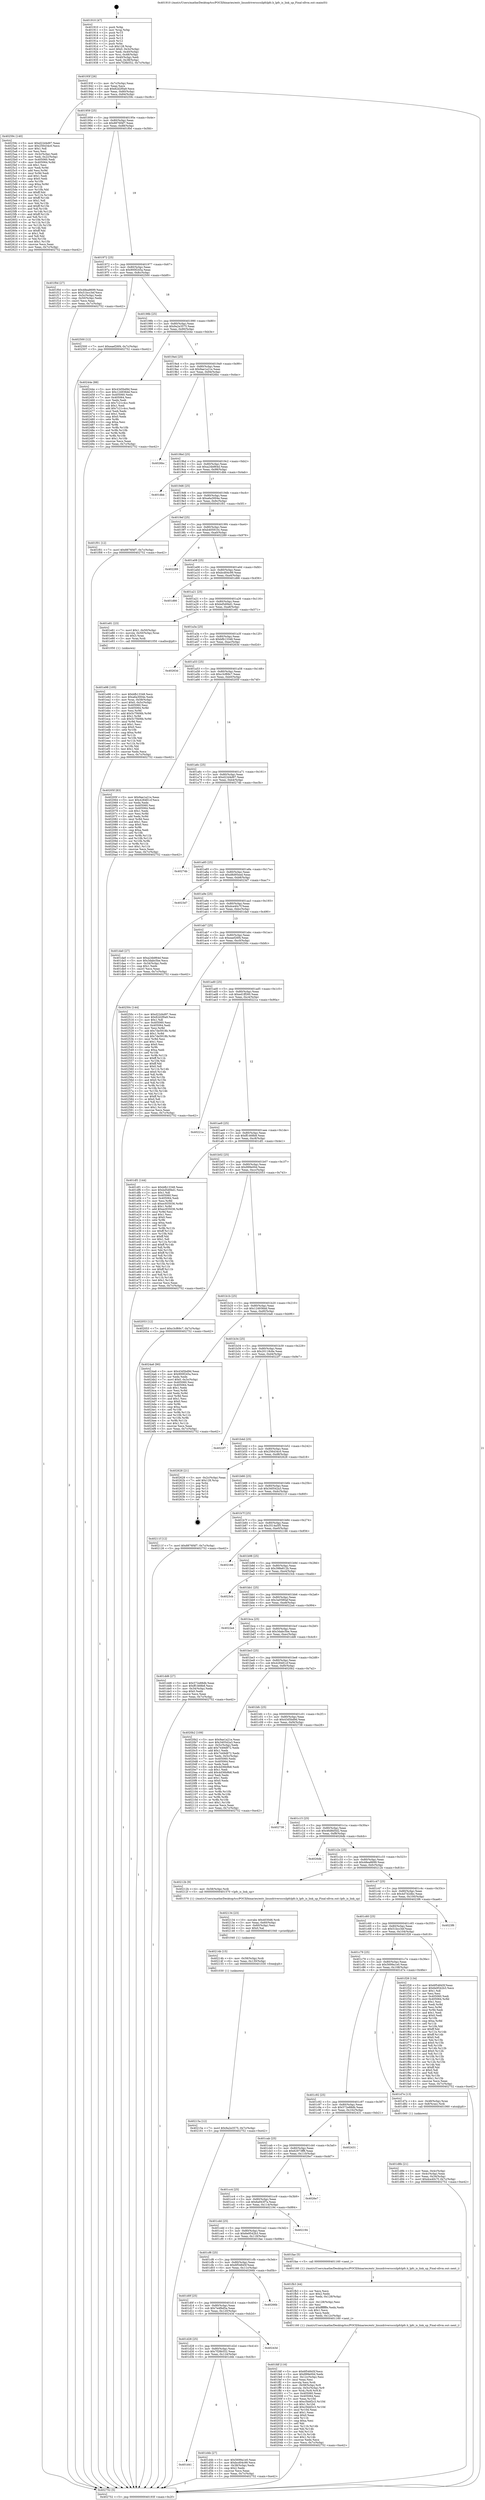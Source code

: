 digraph "0x401910" {
  label = "0x401910 (/mnt/c/Users/mathe/Desktop/tcc/POCII/binaries/extr_linuxdriversscsilpfclpfc.h_lpfc_is_link_up_Final-ollvm.out::main(0))"
  labelloc = "t"
  node[shape=record]

  Entry [label="",width=0.3,height=0.3,shape=circle,fillcolor=black,style=filled]
  "0x40193f" [label="{
     0x40193f [26]\l
     | [instrs]\l
     &nbsp;&nbsp;0x40193f \<+3\>: mov -0x7c(%rbp),%eax\l
     &nbsp;&nbsp;0x401942 \<+2\>: mov %eax,%ecx\l
     &nbsp;&nbsp;0x401944 \<+6\>: sub $0x82d2f0a9,%ecx\l
     &nbsp;&nbsp;0x40194a \<+3\>: mov %eax,-0x80(%rbp)\l
     &nbsp;&nbsp;0x40194d \<+6\>: mov %ecx,-0x84(%rbp)\l
     &nbsp;&nbsp;0x401953 \<+6\>: je 000000000040259c \<main+0xc8c\>\l
  }"]
  "0x40259c" [label="{
     0x40259c [140]\l
     | [instrs]\l
     &nbsp;&nbsp;0x40259c \<+5\>: mov $0xd22d4d97,%eax\l
     &nbsp;&nbsp;0x4025a1 \<+5\>: mov $0x256434c0,%ecx\l
     &nbsp;&nbsp;0x4025a6 \<+2\>: mov $0x1,%dl\l
     &nbsp;&nbsp;0x4025a8 \<+2\>: xor %esi,%esi\l
     &nbsp;&nbsp;0x4025aa \<+3\>: mov -0x3c(%rbp),%edi\l
     &nbsp;&nbsp;0x4025ad \<+3\>: mov %edi,-0x2c(%rbp)\l
     &nbsp;&nbsp;0x4025b0 \<+7\>: mov 0x405060,%edi\l
     &nbsp;&nbsp;0x4025b7 \<+8\>: mov 0x405064,%r8d\l
     &nbsp;&nbsp;0x4025bf \<+3\>: sub $0x1,%esi\l
     &nbsp;&nbsp;0x4025c2 \<+3\>: mov %edi,%r9d\l
     &nbsp;&nbsp;0x4025c5 \<+3\>: add %esi,%r9d\l
     &nbsp;&nbsp;0x4025c8 \<+4\>: imul %r9d,%edi\l
     &nbsp;&nbsp;0x4025cc \<+3\>: and $0x1,%edi\l
     &nbsp;&nbsp;0x4025cf \<+3\>: cmp $0x0,%edi\l
     &nbsp;&nbsp;0x4025d2 \<+4\>: sete %r10b\l
     &nbsp;&nbsp;0x4025d6 \<+4\>: cmp $0xa,%r8d\l
     &nbsp;&nbsp;0x4025da \<+4\>: setl %r11b\l
     &nbsp;&nbsp;0x4025de \<+3\>: mov %r10b,%bl\l
     &nbsp;&nbsp;0x4025e1 \<+3\>: xor $0xff,%bl\l
     &nbsp;&nbsp;0x4025e4 \<+3\>: mov %r11b,%r14b\l
     &nbsp;&nbsp;0x4025e7 \<+4\>: xor $0xff,%r14b\l
     &nbsp;&nbsp;0x4025eb \<+3\>: xor $0x1,%dl\l
     &nbsp;&nbsp;0x4025ee \<+3\>: mov %bl,%r15b\l
     &nbsp;&nbsp;0x4025f1 \<+4\>: and $0xff,%r15b\l
     &nbsp;&nbsp;0x4025f5 \<+3\>: and %dl,%r10b\l
     &nbsp;&nbsp;0x4025f8 \<+3\>: mov %r14b,%r12b\l
     &nbsp;&nbsp;0x4025fb \<+4\>: and $0xff,%r12b\l
     &nbsp;&nbsp;0x4025ff \<+3\>: and %dl,%r11b\l
     &nbsp;&nbsp;0x402602 \<+3\>: or %r10b,%r15b\l
     &nbsp;&nbsp;0x402605 \<+3\>: or %r11b,%r12b\l
     &nbsp;&nbsp;0x402608 \<+3\>: xor %r12b,%r15b\l
     &nbsp;&nbsp;0x40260b \<+3\>: or %r14b,%bl\l
     &nbsp;&nbsp;0x40260e \<+3\>: xor $0xff,%bl\l
     &nbsp;&nbsp;0x402611 \<+3\>: or $0x1,%dl\l
     &nbsp;&nbsp;0x402614 \<+2\>: and %dl,%bl\l
     &nbsp;&nbsp;0x402616 \<+3\>: or %bl,%r15b\l
     &nbsp;&nbsp;0x402619 \<+4\>: test $0x1,%r15b\l
     &nbsp;&nbsp;0x40261d \<+3\>: cmovne %ecx,%eax\l
     &nbsp;&nbsp;0x402620 \<+3\>: mov %eax,-0x7c(%rbp)\l
     &nbsp;&nbsp;0x402623 \<+5\>: jmp 0000000000402752 \<main+0xe42\>\l
  }"]
  "0x401959" [label="{
     0x401959 [25]\l
     | [instrs]\l
     &nbsp;&nbsp;0x401959 \<+5\>: jmp 000000000040195e \<main+0x4e\>\l
     &nbsp;&nbsp;0x40195e \<+3\>: mov -0x80(%rbp),%eax\l
     &nbsp;&nbsp;0x401961 \<+5\>: sub $0x8876f4f7,%eax\l
     &nbsp;&nbsp;0x401966 \<+6\>: mov %eax,-0x88(%rbp)\l
     &nbsp;&nbsp;0x40196c \<+6\>: je 0000000000401f0d \<main+0x5fd\>\l
  }"]
  Exit [label="",width=0.3,height=0.3,shape=circle,fillcolor=black,style=filled,peripheries=2]
  "0x401f0d" [label="{
     0x401f0d [27]\l
     | [instrs]\l
     &nbsp;&nbsp;0x401f0d \<+5\>: mov $0x48ea8699,%eax\l
     &nbsp;&nbsp;0x401f12 \<+5\>: mov $0x51bcc3ef,%ecx\l
     &nbsp;&nbsp;0x401f17 \<+3\>: mov -0x5c(%rbp),%edx\l
     &nbsp;&nbsp;0x401f1a \<+3\>: cmp -0x50(%rbp),%edx\l
     &nbsp;&nbsp;0x401f1d \<+3\>: cmovl %ecx,%eax\l
     &nbsp;&nbsp;0x401f20 \<+3\>: mov %eax,-0x7c(%rbp)\l
     &nbsp;&nbsp;0x401f23 \<+5\>: jmp 0000000000402752 \<main+0xe42\>\l
  }"]
  "0x401972" [label="{
     0x401972 [25]\l
     | [instrs]\l
     &nbsp;&nbsp;0x401972 \<+5\>: jmp 0000000000401977 \<main+0x67\>\l
     &nbsp;&nbsp;0x401977 \<+3\>: mov -0x80(%rbp),%eax\l
     &nbsp;&nbsp;0x40197a \<+5\>: sub $0x900f245a,%eax\l
     &nbsp;&nbsp;0x40197f \<+6\>: mov %eax,-0x8c(%rbp)\l
     &nbsp;&nbsp;0x401985 \<+6\>: je 0000000000402500 \<main+0xbf0\>\l
  }"]
  "0x40215a" [label="{
     0x40215a [12]\l
     | [instrs]\l
     &nbsp;&nbsp;0x40215a \<+7\>: movl $0x9a2e3575,-0x7c(%rbp)\l
     &nbsp;&nbsp;0x402161 \<+5\>: jmp 0000000000402752 \<main+0xe42\>\l
  }"]
  "0x402500" [label="{
     0x402500 [12]\l
     | [instrs]\l
     &nbsp;&nbsp;0x402500 \<+7\>: movl $0xeaef26f4,-0x7c(%rbp)\l
     &nbsp;&nbsp;0x402507 \<+5\>: jmp 0000000000402752 \<main+0xe42\>\l
  }"]
  "0x40198b" [label="{
     0x40198b [25]\l
     | [instrs]\l
     &nbsp;&nbsp;0x40198b \<+5\>: jmp 0000000000401990 \<main+0x80\>\l
     &nbsp;&nbsp;0x401990 \<+3\>: mov -0x80(%rbp),%eax\l
     &nbsp;&nbsp;0x401993 \<+5\>: sub $0x9a2e3575,%eax\l
     &nbsp;&nbsp;0x401998 \<+6\>: mov %eax,-0x90(%rbp)\l
     &nbsp;&nbsp;0x40199e \<+6\>: je 000000000040244e \<main+0xb3e\>\l
  }"]
  "0x40214b" [label="{
     0x40214b [15]\l
     | [instrs]\l
     &nbsp;&nbsp;0x40214b \<+4\>: mov -0x58(%rbp),%rdi\l
     &nbsp;&nbsp;0x40214f \<+6\>: mov %eax,-0x130(%rbp)\l
     &nbsp;&nbsp;0x402155 \<+5\>: call 0000000000401030 \<free@plt\>\l
     | [calls]\l
     &nbsp;&nbsp;0x401030 \{1\} (unknown)\l
  }"]
  "0x40244e" [label="{
     0x40244e [88]\l
     | [instrs]\l
     &nbsp;&nbsp;0x40244e \<+5\>: mov $0x43d5bd9d,%eax\l
     &nbsp;&nbsp;0x402453 \<+5\>: mov $0x124936dd,%ecx\l
     &nbsp;&nbsp;0x402458 \<+7\>: mov 0x405060,%edx\l
     &nbsp;&nbsp;0x40245f \<+7\>: mov 0x405064,%esi\l
     &nbsp;&nbsp;0x402466 \<+2\>: mov %edx,%edi\l
     &nbsp;&nbsp;0x402468 \<+6\>: sub $0x7c21c4cc,%edi\l
     &nbsp;&nbsp;0x40246e \<+3\>: sub $0x1,%edi\l
     &nbsp;&nbsp;0x402471 \<+6\>: add $0x7c21c4cc,%edi\l
     &nbsp;&nbsp;0x402477 \<+3\>: imul %edi,%edx\l
     &nbsp;&nbsp;0x40247a \<+3\>: and $0x1,%edx\l
     &nbsp;&nbsp;0x40247d \<+3\>: cmp $0x0,%edx\l
     &nbsp;&nbsp;0x402480 \<+4\>: sete %r8b\l
     &nbsp;&nbsp;0x402484 \<+3\>: cmp $0xa,%esi\l
     &nbsp;&nbsp;0x402487 \<+4\>: setl %r9b\l
     &nbsp;&nbsp;0x40248b \<+3\>: mov %r8b,%r10b\l
     &nbsp;&nbsp;0x40248e \<+3\>: and %r9b,%r10b\l
     &nbsp;&nbsp;0x402491 \<+3\>: xor %r9b,%r8b\l
     &nbsp;&nbsp;0x402494 \<+3\>: or %r8b,%r10b\l
     &nbsp;&nbsp;0x402497 \<+4\>: test $0x1,%r10b\l
     &nbsp;&nbsp;0x40249b \<+3\>: cmovne %ecx,%eax\l
     &nbsp;&nbsp;0x40249e \<+3\>: mov %eax,-0x7c(%rbp)\l
     &nbsp;&nbsp;0x4024a1 \<+5\>: jmp 0000000000402752 \<main+0xe42\>\l
  }"]
  "0x4019a4" [label="{
     0x4019a4 [25]\l
     | [instrs]\l
     &nbsp;&nbsp;0x4019a4 \<+5\>: jmp 00000000004019a9 \<main+0x99\>\l
     &nbsp;&nbsp;0x4019a9 \<+3\>: mov -0x80(%rbp),%eax\l
     &nbsp;&nbsp;0x4019ac \<+5\>: sub $0x9ae1a21e,%eax\l
     &nbsp;&nbsp;0x4019b1 \<+6\>: mov %eax,-0x94(%rbp)\l
     &nbsp;&nbsp;0x4019b7 \<+6\>: je 00000000004026bc \<main+0xdac\>\l
  }"]
  "0x402134" [label="{
     0x402134 [23]\l
     | [instrs]\l
     &nbsp;&nbsp;0x402134 \<+10\>: movabs $0x4030d6,%rdi\l
     &nbsp;&nbsp;0x40213e \<+3\>: mov %eax,-0x60(%rbp)\l
     &nbsp;&nbsp;0x402141 \<+3\>: mov -0x60(%rbp),%esi\l
     &nbsp;&nbsp;0x402144 \<+2\>: mov $0x0,%al\l
     &nbsp;&nbsp;0x402146 \<+5\>: call 0000000000401040 \<printf@plt\>\l
     | [calls]\l
     &nbsp;&nbsp;0x401040 \{1\} (unknown)\l
  }"]
  "0x4026bc" [label="{
     0x4026bc\l
  }", style=dashed]
  "0x4019bd" [label="{
     0x4019bd [25]\l
     | [instrs]\l
     &nbsp;&nbsp;0x4019bd \<+5\>: jmp 00000000004019c2 \<main+0xb2\>\l
     &nbsp;&nbsp;0x4019c2 \<+3\>: mov -0x80(%rbp),%eax\l
     &nbsp;&nbsp;0x4019c5 \<+5\>: sub $0xa24b864d,%eax\l
     &nbsp;&nbsp;0x4019ca \<+6\>: mov %eax,-0x98(%rbp)\l
     &nbsp;&nbsp;0x4019d0 \<+6\>: je 0000000000401dbb \<main+0x4ab\>\l
  }"]
  "0x401fdf" [label="{
     0x401fdf [116]\l
     | [instrs]\l
     &nbsp;&nbsp;0x401fdf \<+5\>: mov $0x6f54845f,%ecx\l
     &nbsp;&nbsp;0x401fe4 \<+5\>: mov $0x999e00d,%edx\l
     &nbsp;&nbsp;0x401fe9 \<+6\>: mov -0x12c(%rbp),%esi\l
     &nbsp;&nbsp;0x401fef \<+3\>: imul %eax,%esi\l
     &nbsp;&nbsp;0x401ff2 \<+3\>: movslq %esi,%rdi\l
     &nbsp;&nbsp;0x401ff5 \<+4\>: mov -0x58(%rbp),%r8\l
     &nbsp;&nbsp;0x401ff9 \<+4\>: movslq -0x5c(%rbp),%r9\l
     &nbsp;&nbsp;0x401ffd \<+4\>: mov %rdi,(%r8,%r9,8)\l
     &nbsp;&nbsp;0x402001 \<+7\>: mov 0x405060,%eax\l
     &nbsp;&nbsp;0x402008 \<+7\>: mov 0x405064,%esi\l
     &nbsp;&nbsp;0x40200f \<+3\>: mov %eax,%r10d\l
     &nbsp;&nbsp;0x402012 \<+7\>: sub $0xc5bbf2c3,%r10d\l
     &nbsp;&nbsp;0x402019 \<+4\>: sub $0x1,%r10d\l
     &nbsp;&nbsp;0x40201d \<+7\>: add $0xc5bbf2c3,%r10d\l
     &nbsp;&nbsp;0x402024 \<+4\>: imul %r10d,%eax\l
     &nbsp;&nbsp;0x402028 \<+3\>: and $0x1,%eax\l
     &nbsp;&nbsp;0x40202b \<+3\>: cmp $0x0,%eax\l
     &nbsp;&nbsp;0x40202e \<+4\>: sete %r11b\l
     &nbsp;&nbsp;0x402032 \<+3\>: cmp $0xa,%esi\l
     &nbsp;&nbsp;0x402035 \<+3\>: setl %bl\l
     &nbsp;&nbsp;0x402038 \<+3\>: mov %r11b,%r14b\l
     &nbsp;&nbsp;0x40203b \<+3\>: and %bl,%r14b\l
     &nbsp;&nbsp;0x40203e \<+3\>: xor %bl,%r11b\l
     &nbsp;&nbsp;0x402041 \<+3\>: or %r11b,%r14b\l
     &nbsp;&nbsp;0x402044 \<+4\>: test $0x1,%r14b\l
     &nbsp;&nbsp;0x402048 \<+3\>: cmovne %edx,%ecx\l
     &nbsp;&nbsp;0x40204b \<+3\>: mov %ecx,-0x7c(%rbp)\l
     &nbsp;&nbsp;0x40204e \<+5\>: jmp 0000000000402752 \<main+0xe42\>\l
  }"]
  "0x401dbb" [label="{
     0x401dbb\l
  }", style=dashed]
  "0x4019d6" [label="{
     0x4019d6 [25]\l
     | [instrs]\l
     &nbsp;&nbsp;0x4019d6 \<+5\>: jmp 00000000004019db \<main+0xcb\>\l
     &nbsp;&nbsp;0x4019db \<+3\>: mov -0x80(%rbp),%eax\l
     &nbsp;&nbsp;0x4019de \<+5\>: sub $0xa6a3004e,%eax\l
     &nbsp;&nbsp;0x4019e3 \<+6\>: mov %eax,-0x9c(%rbp)\l
     &nbsp;&nbsp;0x4019e9 \<+6\>: je 0000000000401f01 \<main+0x5f1\>\l
  }"]
  "0x401fb3" [label="{
     0x401fb3 [44]\l
     | [instrs]\l
     &nbsp;&nbsp;0x401fb3 \<+2\>: xor %ecx,%ecx\l
     &nbsp;&nbsp;0x401fb5 \<+5\>: mov $0x2,%edx\l
     &nbsp;&nbsp;0x401fba \<+6\>: mov %edx,-0x128(%rbp)\l
     &nbsp;&nbsp;0x401fc0 \<+1\>: cltd\l
     &nbsp;&nbsp;0x401fc1 \<+6\>: mov -0x128(%rbp),%esi\l
     &nbsp;&nbsp;0x401fc7 \<+2\>: idiv %esi\l
     &nbsp;&nbsp;0x401fc9 \<+6\>: imul $0xfffffffe,%edx,%edx\l
     &nbsp;&nbsp;0x401fcf \<+3\>: sub $0x1,%ecx\l
     &nbsp;&nbsp;0x401fd2 \<+2\>: sub %ecx,%edx\l
     &nbsp;&nbsp;0x401fd4 \<+6\>: mov %edx,-0x12c(%rbp)\l
     &nbsp;&nbsp;0x401fda \<+5\>: call 0000000000401160 \<next_i\>\l
     | [calls]\l
     &nbsp;&nbsp;0x401160 \{1\} (/mnt/c/Users/mathe/Desktop/tcc/POCII/binaries/extr_linuxdriversscsilpfclpfc.h_lpfc_is_link_up_Final-ollvm.out::next_i)\l
  }"]
  "0x401f01" [label="{
     0x401f01 [12]\l
     | [instrs]\l
     &nbsp;&nbsp;0x401f01 \<+7\>: movl $0x8876f4f7,-0x7c(%rbp)\l
     &nbsp;&nbsp;0x401f08 \<+5\>: jmp 0000000000402752 \<main+0xe42\>\l
  }"]
  "0x4019ef" [label="{
     0x4019ef [25]\l
     | [instrs]\l
     &nbsp;&nbsp;0x4019ef \<+5\>: jmp 00000000004019f4 \<main+0xe4\>\l
     &nbsp;&nbsp;0x4019f4 \<+3\>: mov -0x80(%rbp),%eax\l
     &nbsp;&nbsp;0x4019f7 \<+5\>: sub $0xb405910c,%eax\l
     &nbsp;&nbsp;0x4019fc \<+6\>: mov %eax,-0xa0(%rbp)\l
     &nbsp;&nbsp;0x401a02 \<+6\>: je 0000000000402289 \<main+0x979\>\l
  }"]
  "0x401e98" [label="{
     0x401e98 [105]\l
     | [instrs]\l
     &nbsp;&nbsp;0x401e98 \<+5\>: mov $0xbfb13348,%ecx\l
     &nbsp;&nbsp;0x401e9d \<+5\>: mov $0xa6a3004e,%edx\l
     &nbsp;&nbsp;0x401ea2 \<+4\>: mov %rax,-0x58(%rbp)\l
     &nbsp;&nbsp;0x401ea6 \<+7\>: movl $0x0,-0x5c(%rbp)\l
     &nbsp;&nbsp;0x401ead \<+7\>: mov 0x405060,%esi\l
     &nbsp;&nbsp;0x401eb4 \<+8\>: mov 0x405064,%r8d\l
     &nbsp;&nbsp;0x401ebc \<+3\>: mov %esi,%r9d\l
     &nbsp;&nbsp;0x401ebf \<+7\>: add $0x5c7f406b,%r9d\l
     &nbsp;&nbsp;0x401ec6 \<+4\>: sub $0x1,%r9d\l
     &nbsp;&nbsp;0x401eca \<+7\>: sub $0x5c7f406b,%r9d\l
     &nbsp;&nbsp;0x401ed1 \<+4\>: imul %r9d,%esi\l
     &nbsp;&nbsp;0x401ed5 \<+3\>: and $0x1,%esi\l
     &nbsp;&nbsp;0x401ed8 \<+3\>: cmp $0x0,%esi\l
     &nbsp;&nbsp;0x401edb \<+4\>: sete %r10b\l
     &nbsp;&nbsp;0x401edf \<+4\>: cmp $0xa,%r8d\l
     &nbsp;&nbsp;0x401ee3 \<+4\>: setl %r11b\l
     &nbsp;&nbsp;0x401ee7 \<+3\>: mov %r10b,%bl\l
     &nbsp;&nbsp;0x401eea \<+3\>: and %r11b,%bl\l
     &nbsp;&nbsp;0x401eed \<+3\>: xor %r11b,%r10b\l
     &nbsp;&nbsp;0x401ef0 \<+3\>: or %r10b,%bl\l
     &nbsp;&nbsp;0x401ef3 \<+3\>: test $0x1,%bl\l
     &nbsp;&nbsp;0x401ef6 \<+3\>: cmovne %edx,%ecx\l
     &nbsp;&nbsp;0x401ef9 \<+3\>: mov %ecx,-0x7c(%rbp)\l
     &nbsp;&nbsp;0x401efc \<+5\>: jmp 0000000000402752 \<main+0xe42\>\l
  }"]
  "0x402289" [label="{
     0x402289\l
  }", style=dashed]
  "0x401a08" [label="{
     0x401a08 [25]\l
     | [instrs]\l
     &nbsp;&nbsp;0x401a08 \<+5\>: jmp 0000000000401a0d \<main+0xfd\>\l
     &nbsp;&nbsp;0x401a0d \<+3\>: mov -0x80(%rbp),%eax\l
     &nbsp;&nbsp;0x401a10 \<+5\>: sub $0xbcd04c99,%eax\l
     &nbsp;&nbsp;0x401a15 \<+6\>: mov %eax,-0xa4(%rbp)\l
     &nbsp;&nbsp;0x401a1b \<+6\>: je 0000000000401d66 \<main+0x456\>\l
  }"]
  "0x401d8b" [label="{
     0x401d8b [21]\l
     | [instrs]\l
     &nbsp;&nbsp;0x401d8b \<+3\>: mov %eax,-0x4c(%rbp)\l
     &nbsp;&nbsp;0x401d8e \<+3\>: mov -0x4c(%rbp),%eax\l
     &nbsp;&nbsp;0x401d91 \<+3\>: mov %eax,-0x34(%rbp)\l
     &nbsp;&nbsp;0x401d94 \<+7\>: movl $0xdce40c7f,-0x7c(%rbp)\l
     &nbsp;&nbsp;0x401d9b \<+5\>: jmp 0000000000402752 \<main+0xe42\>\l
  }"]
  "0x401d66" [label="{
     0x401d66\l
  }", style=dashed]
  "0x401a21" [label="{
     0x401a21 [25]\l
     | [instrs]\l
     &nbsp;&nbsp;0x401a21 \<+5\>: jmp 0000000000401a26 \<main+0x116\>\l
     &nbsp;&nbsp;0x401a26 \<+3\>: mov -0x80(%rbp),%eax\l
     &nbsp;&nbsp;0x401a29 \<+5\>: sub $0xbd5d0bd1,%eax\l
     &nbsp;&nbsp;0x401a2e \<+6\>: mov %eax,-0xa8(%rbp)\l
     &nbsp;&nbsp;0x401a34 \<+6\>: je 0000000000401e81 \<main+0x571\>\l
  }"]
  "0x401910" [label="{
     0x401910 [47]\l
     | [instrs]\l
     &nbsp;&nbsp;0x401910 \<+1\>: push %rbp\l
     &nbsp;&nbsp;0x401911 \<+3\>: mov %rsp,%rbp\l
     &nbsp;&nbsp;0x401914 \<+2\>: push %r15\l
     &nbsp;&nbsp;0x401916 \<+2\>: push %r14\l
     &nbsp;&nbsp;0x401918 \<+2\>: push %r13\l
     &nbsp;&nbsp;0x40191a \<+2\>: push %r12\l
     &nbsp;&nbsp;0x40191c \<+1\>: push %rbx\l
     &nbsp;&nbsp;0x40191d \<+7\>: sub $0x128,%rsp\l
     &nbsp;&nbsp;0x401924 \<+7\>: movl $0x0,-0x3c(%rbp)\l
     &nbsp;&nbsp;0x40192b \<+3\>: mov %edi,-0x40(%rbp)\l
     &nbsp;&nbsp;0x40192e \<+4\>: mov %rsi,-0x48(%rbp)\l
     &nbsp;&nbsp;0x401932 \<+3\>: mov -0x40(%rbp),%edi\l
     &nbsp;&nbsp;0x401935 \<+3\>: mov %edi,-0x38(%rbp)\l
     &nbsp;&nbsp;0x401938 \<+7\>: movl $0x7f28b552,-0x7c(%rbp)\l
  }"]
  "0x401e81" [label="{
     0x401e81 [23]\l
     | [instrs]\l
     &nbsp;&nbsp;0x401e81 \<+7\>: movl $0x1,-0x50(%rbp)\l
     &nbsp;&nbsp;0x401e88 \<+4\>: movslq -0x50(%rbp),%rax\l
     &nbsp;&nbsp;0x401e8c \<+4\>: shl $0x3,%rax\l
     &nbsp;&nbsp;0x401e90 \<+3\>: mov %rax,%rdi\l
     &nbsp;&nbsp;0x401e93 \<+5\>: call 0000000000401050 \<malloc@plt\>\l
     | [calls]\l
     &nbsp;&nbsp;0x401050 \{1\} (unknown)\l
  }"]
  "0x401a3a" [label="{
     0x401a3a [25]\l
     | [instrs]\l
     &nbsp;&nbsp;0x401a3a \<+5\>: jmp 0000000000401a3f \<main+0x12f\>\l
     &nbsp;&nbsp;0x401a3f \<+3\>: mov -0x80(%rbp),%eax\l
     &nbsp;&nbsp;0x401a42 \<+5\>: sub $0xbfb13348,%eax\l
     &nbsp;&nbsp;0x401a47 \<+6\>: mov %eax,-0xac(%rbp)\l
     &nbsp;&nbsp;0x401a4d \<+6\>: je 000000000040263d \<main+0xd2d\>\l
  }"]
  "0x402752" [label="{
     0x402752 [5]\l
     | [instrs]\l
     &nbsp;&nbsp;0x402752 \<+5\>: jmp 000000000040193f \<main+0x2f\>\l
  }"]
  "0x40263d" [label="{
     0x40263d\l
  }", style=dashed]
  "0x401a53" [label="{
     0x401a53 [25]\l
     | [instrs]\l
     &nbsp;&nbsp;0x401a53 \<+5\>: jmp 0000000000401a58 \<main+0x148\>\l
     &nbsp;&nbsp;0x401a58 \<+3\>: mov -0x80(%rbp),%eax\l
     &nbsp;&nbsp;0x401a5b \<+5\>: sub $0xc3cf69c7,%eax\l
     &nbsp;&nbsp;0x401a60 \<+6\>: mov %eax,-0xb0(%rbp)\l
     &nbsp;&nbsp;0x401a66 \<+6\>: je 000000000040205f \<main+0x74f\>\l
  }"]
  "0x401d41" [label="{
     0x401d41\l
  }", style=dashed]
  "0x40205f" [label="{
     0x40205f [83]\l
     | [instrs]\l
     &nbsp;&nbsp;0x40205f \<+5\>: mov $0x9ae1a21e,%eax\l
     &nbsp;&nbsp;0x402064 \<+5\>: mov $0x428481cf,%ecx\l
     &nbsp;&nbsp;0x402069 \<+2\>: xor %edx,%edx\l
     &nbsp;&nbsp;0x40206b \<+7\>: mov 0x405060,%esi\l
     &nbsp;&nbsp;0x402072 \<+7\>: mov 0x405064,%edi\l
     &nbsp;&nbsp;0x402079 \<+3\>: sub $0x1,%edx\l
     &nbsp;&nbsp;0x40207c \<+3\>: mov %esi,%r8d\l
     &nbsp;&nbsp;0x40207f \<+3\>: add %edx,%r8d\l
     &nbsp;&nbsp;0x402082 \<+4\>: imul %r8d,%esi\l
     &nbsp;&nbsp;0x402086 \<+3\>: and $0x1,%esi\l
     &nbsp;&nbsp;0x402089 \<+3\>: cmp $0x0,%esi\l
     &nbsp;&nbsp;0x40208c \<+4\>: sete %r9b\l
     &nbsp;&nbsp;0x402090 \<+3\>: cmp $0xa,%edi\l
     &nbsp;&nbsp;0x402093 \<+4\>: setl %r10b\l
     &nbsp;&nbsp;0x402097 \<+3\>: mov %r9b,%r11b\l
     &nbsp;&nbsp;0x40209a \<+3\>: and %r10b,%r11b\l
     &nbsp;&nbsp;0x40209d \<+3\>: xor %r10b,%r9b\l
     &nbsp;&nbsp;0x4020a0 \<+3\>: or %r9b,%r11b\l
     &nbsp;&nbsp;0x4020a3 \<+4\>: test $0x1,%r11b\l
     &nbsp;&nbsp;0x4020a7 \<+3\>: cmovne %ecx,%eax\l
     &nbsp;&nbsp;0x4020aa \<+3\>: mov %eax,-0x7c(%rbp)\l
     &nbsp;&nbsp;0x4020ad \<+5\>: jmp 0000000000402752 \<main+0xe42\>\l
  }"]
  "0x401a6c" [label="{
     0x401a6c [25]\l
     | [instrs]\l
     &nbsp;&nbsp;0x401a6c \<+5\>: jmp 0000000000401a71 \<main+0x161\>\l
     &nbsp;&nbsp;0x401a71 \<+3\>: mov -0x80(%rbp),%eax\l
     &nbsp;&nbsp;0x401a74 \<+5\>: sub $0xd22d4d97,%eax\l
     &nbsp;&nbsp;0x401a79 \<+6\>: mov %eax,-0xb4(%rbp)\l
     &nbsp;&nbsp;0x401a7f \<+6\>: je 000000000040274b \<main+0xe3b\>\l
  }"]
  "0x401d4b" [label="{
     0x401d4b [27]\l
     | [instrs]\l
     &nbsp;&nbsp;0x401d4b \<+5\>: mov $0x5699a1e0,%eax\l
     &nbsp;&nbsp;0x401d50 \<+5\>: mov $0xbcd04c99,%ecx\l
     &nbsp;&nbsp;0x401d55 \<+3\>: mov -0x38(%rbp),%edx\l
     &nbsp;&nbsp;0x401d58 \<+3\>: cmp $0x2,%edx\l
     &nbsp;&nbsp;0x401d5b \<+3\>: cmovne %ecx,%eax\l
     &nbsp;&nbsp;0x401d5e \<+3\>: mov %eax,-0x7c(%rbp)\l
     &nbsp;&nbsp;0x401d61 \<+5\>: jmp 0000000000402752 \<main+0xe42\>\l
  }"]
  "0x40274b" [label="{
     0x40274b\l
  }", style=dashed]
  "0x401a85" [label="{
     0x401a85 [25]\l
     | [instrs]\l
     &nbsp;&nbsp;0x401a85 \<+5\>: jmp 0000000000401a8a \<main+0x17a\>\l
     &nbsp;&nbsp;0x401a8a \<+3\>: mov -0x80(%rbp),%eax\l
     &nbsp;&nbsp;0x401a8d \<+5\>: sub $0xd8d95eed,%eax\l
     &nbsp;&nbsp;0x401a92 \<+6\>: mov %eax,-0xb8(%rbp)\l
     &nbsp;&nbsp;0x401a98 \<+6\>: je 00000000004023d7 \<main+0xac7\>\l
  }"]
  "0x401d28" [label="{
     0x401d28 [25]\l
     | [instrs]\l
     &nbsp;&nbsp;0x401d28 \<+5\>: jmp 0000000000401d2d \<main+0x41d\>\l
     &nbsp;&nbsp;0x401d2d \<+3\>: mov -0x80(%rbp),%eax\l
     &nbsp;&nbsp;0x401d30 \<+5\>: sub $0x7f28b552,%eax\l
     &nbsp;&nbsp;0x401d35 \<+6\>: mov %eax,-0x124(%rbp)\l
     &nbsp;&nbsp;0x401d3b \<+6\>: je 0000000000401d4b \<main+0x43b\>\l
  }"]
  "0x4023d7" [label="{
     0x4023d7\l
  }", style=dashed]
  "0x401a9e" [label="{
     0x401a9e [25]\l
     | [instrs]\l
     &nbsp;&nbsp;0x401a9e \<+5\>: jmp 0000000000401aa3 \<main+0x193\>\l
     &nbsp;&nbsp;0x401aa3 \<+3\>: mov -0x80(%rbp),%eax\l
     &nbsp;&nbsp;0x401aa6 \<+5\>: sub $0xdce40c7f,%eax\l
     &nbsp;&nbsp;0x401aab \<+6\>: mov %eax,-0xbc(%rbp)\l
     &nbsp;&nbsp;0x401ab1 \<+6\>: je 0000000000401da0 \<main+0x490\>\l
  }"]
  "0x40243d" [label="{
     0x40243d\l
  }", style=dashed]
  "0x401da0" [label="{
     0x401da0 [27]\l
     | [instrs]\l
     &nbsp;&nbsp;0x401da0 \<+5\>: mov $0xa24b864d,%eax\l
     &nbsp;&nbsp;0x401da5 \<+5\>: mov $0x3dabc5be,%ecx\l
     &nbsp;&nbsp;0x401daa \<+3\>: mov -0x34(%rbp),%edx\l
     &nbsp;&nbsp;0x401dad \<+3\>: cmp $0x1,%edx\l
     &nbsp;&nbsp;0x401db0 \<+3\>: cmovl %ecx,%eax\l
     &nbsp;&nbsp;0x401db3 \<+3\>: mov %eax,-0x7c(%rbp)\l
     &nbsp;&nbsp;0x401db6 \<+5\>: jmp 0000000000402752 \<main+0xe42\>\l
  }"]
  "0x401ab7" [label="{
     0x401ab7 [25]\l
     | [instrs]\l
     &nbsp;&nbsp;0x401ab7 \<+5\>: jmp 0000000000401abc \<main+0x1ac\>\l
     &nbsp;&nbsp;0x401abc \<+3\>: mov -0x80(%rbp),%eax\l
     &nbsp;&nbsp;0x401abf \<+5\>: sub $0xeaef26f4,%eax\l
     &nbsp;&nbsp;0x401ac4 \<+6\>: mov %eax,-0xc0(%rbp)\l
     &nbsp;&nbsp;0x401aca \<+6\>: je 000000000040250c \<main+0xbfc\>\l
  }"]
  "0x401d0f" [label="{
     0x401d0f [25]\l
     | [instrs]\l
     &nbsp;&nbsp;0x401d0f \<+5\>: jmp 0000000000401d14 \<main+0x404\>\l
     &nbsp;&nbsp;0x401d14 \<+3\>: mov -0x80(%rbp),%eax\l
     &nbsp;&nbsp;0x401d17 \<+5\>: sub $0x7e4fbd5a,%eax\l
     &nbsp;&nbsp;0x401d1c \<+6\>: mov %eax,-0x120(%rbp)\l
     &nbsp;&nbsp;0x401d22 \<+6\>: je 000000000040243d \<main+0xb2d\>\l
  }"]
  "0x40250c" [label="{
     0x40250c [144]\l
     | [instrs]\l
     &nbsp;&nbsp;0x40250c \<+5\>: mov $0xd22d4d97,%eax\l
     &nbsp;&nbsp;0x402511 \<+5\>: mov $0x82d2f0a9,%ecx\l
     &nbsp;&nbsp;0x402516 \<+2\>: mov $0x1,%dl\l
     &nbsp;&nbsp;0x402518 \<+7\>: mov 0x405060,%esi\l
     &nbsp;&nbsp;0x40251f \<+7\>: mov 0x405064,%edi\l
     &nbsp;&nbsp;0x402526 \<+3\>: mov %esi,%r8d\l
     &nbsp;&nbsp;0x402529 \<+7\>: add $0x7de5918b,%r8d\l
     &nbsp;&nbsp;0x402530 \<+4\>: sub $0x1,%r8d\l
     &nbsp;&nbsp;0x402534 \<+7\>: sub $0x7de5918b,%r8d\l
     &nbsp;&nbsp;0x40253b \<+4\>: imul %r8d,%esi\l
     &nbsp;&nbsp;0x40253f \<+3\>: and $0x1,%esi\l
     &nbsp;&nbsp;0x402542 \<+3\>: cmp $0x0,%esi\l
     &nbsp;&nbsp;0x402545 \<+4\>: sete %r9b\l
     &nbsp;&nbsp;0x402549 \<+3\>: cmp $0xa,%edi\l
     &nbsp;&nbsp;0x40254c \<+4\>: setl %r10b\l
     &nbsp;&nbsp;0x402550 \<+3\>: mov %r9b,%r11b\l
     &nbsp;&nbsp;0x402553 \<+4\>: xor $0xff,%r11b\l
     &nbsp;&nbsp;0x402557 \<+3\>: mov %r10b,%bl\l
     &nbsp;&nbsp;0x40255a \<+3\>: xor $0xff,%bl\l
     &nbsp;&nbsp;0x40255d \<+3\>: xor $0x0,%dl\l
     &nbsp;&nbsp;0x402560 \<+3\>: mov %r11b,%r14b\l
     &nbsp;&nbsp;0x402563 \<+4\>: and $0x0,%r14b\l
     &nbsp;&nbsp;0x402567 \<+3\>: and %dl,%r9b\l
     &nbsp;&nbsp;0x40256a \<+3\>: mov %bl,%r15b\l
     &nbsp;&nbsp;0x40256d \<+4\>: and $0x0,%r15b\l
     &nbsp;&nbsp;0x402571 \<+3\>: and %dl,%r10b\l
     &nbsp;&nbsp;0x402574 \<+3\>: or %r9b,%r14b\l
     &nbsp;&nbsp;0x402577 \<+3\>: or %r10b,%r15b\l
     &nbsp;&nbsp;0x40257a \<+3\>: xor %r15b,%r14b\l
     &nbsp;&nbsp;0x40257d \<+3\>: or %bl,%r11b\l
     &nbsp;&nbsp;0x402580 \<+4\>: xor $0xff,%r11b\l
     &nbsp;&nbsp;0x402584 \<+3\>: or $0x0,%dl\l
     &nbsp;&nbsp;0x402587 \<+3\>: and %dl,%r11b\l
     &nbsp;&nbsp;0x40258a \<+3\>: or %r11b,%r14b\l
     &nbsp;&nbsp;0x40258d \<+4\>: test $0x1,%r14b\l
     &nbsp;&nbsp;0x402591 \<+3\>: cmovne %ecx,%eax\l
     &nbsp;&nbsp;0x402594 \<+3\>: mov %eax,-0x7c(%rbp)\l
     &nbsp;&nbsp;0x402597 \<+5\>: jmp 0000000000402752 \<main+0xe42\>\l
  }"]
  "0x401ad0" [label="{
     0x401ad0 [25]\l
     | [instrs]\l
     &nbsp;&nbsp;0x401ad0 \<+5\>: jmp 0000000000401ad5 \<main+0x1c5\>\l
     &nbsp;&nbsp;0x401ad5 \<+3\>: mov -0x80(%rbp),%eax\l
     &nbsp;&nbsp;0x401ad8 \<+5\>: sub $0xed1ff260,%eax\l
     &nbsp;&nbsp;0x401add \<+6\>: mov %eax,-0xc4(%rbp)\l
     &nbsp;&nbsp;0x401ae3 \<+6\>: je 000000000040221a \<main+0x90a\>\l
  }"]
  "0x40266b" [label="{
     0x40266b\l
  }", style=dashed]
  "0x40221a" [label="{
     0x40221a\l
  }", style=dashed]
  "0x401ae9" [label="{
     0x401ae9 [25]\l
     | [instrs]\l
     &nbsp;&nbsp;0x401ae9 \<+5\>: jmp 0000000000401aee \<main+0x1de\>\l
     &nbsp;&nbsp;0x401aee \<+3\>: mov -0x80(%rbp),%eax\l
     &nbsp;&nbsp;0x401af1 \<+5\>: sub $0xff1468b8,%eax\l
     &nbsp;&nbsp;0x401af6 \<+6\>: mov %eax,-0xc8(%rbp)\l
     &nbsp;&nbsp;0x401afc \<+6\>: je 0000000000401df1 \<main+0x4e1\>\l
  }"]
  "0x401cf6" [label="{
     0x401cf6 [25]\l
     | [instrs]\l
     &nbsp;&nbsp;0x401cf6 \<+5\>: jmp 0000000000401cfb \<main+0x3eb\>\l
     &nbsp;&nbsp;0x401cfb \<+3\>: mov -0x80(%rbp),%eax\l
     &nbsp;&nbsp;0x401cfe \<+5\>: sub $0x6f54845f,%eax\l
     &nbsp;&nbsp;0x401d03 \<+6\>: mov %eax,-0x11c(%rbp)\l
     &nbsp;&nbsp;0x401d09 \<+6\>: je 000000000040266b \<main+0xd5b\>\l
  }"]
  "0x401df1" [label="{
     0x401df1 [144]\l
     | [instrs]\l
     &nbsp;&nbsp;0x401df1 \<+5\>: mov $0xbfb13348,%eax\l
     &nbsp;&nbsp;0x401df6 \<+5\>: mov $0xbd5d0bd1,%ecx\l
     &nbsp;&nbsp;0x401dfb \<+2\>: mov $0x1,%dl\l
     &nbsp;&nbsp;0x401dfd \<+7\>: mov 0x405060,%esi\l
     &nbsp;&nbsp;0x401e04 \<+7\>: mov 0x405064,%edi\l
     &nbsp;&nbsp;0x401e0b \<+3\>: mov %esi,%r8d\l
     &nbsp;&nbsp;0x401e0e \<+7\>: sub $0xec935036,%r8d\l
     &nbsp;&nbsp;0x401e15 \<+4\>: sub $0x1,%r8d\l
     &nbsp;&nbsp;0x401e19 \<+7\>: add $0xec935036,%r8d\l
     &nbsp;&nbsp;0x401e20 \<+4\>: imul %r8d,%esi\l
     &nbsp;&nbsp;0x401e24 \<+3\>: and $0x1,%esi\l
     &nbsp;&nbsp;0x401e27 \<+3\>: cmp $0x0,%esi\l
     &nbsp;&nbsp;0x401e2a \<+4\>: sete %r9b\l
     &nbsp;&nbsp;0x401e2e \<+3\>: cmp $0xa,%edi\l
     &nbsp;&nbsp;0x401e31 \<+4\>: setl %r10b\l
     &nbsp;&nbsp;0x401e35 \<+3\>: mov %r9b,%r11b\l
     &nbsp;&nbsp;0x401e38 \<+4\>: xor $0xff,%r11b\l
     &nbsp;&nbsp;0x401e3c \<+3\>: mov %r10b,%bl\l
     &nbsp;&nbsp;0x401e3f \<+3\>: xor $0xff,%bl\l
     &nbsp;&nbsp;0x401e42 \<+3\>: xor $0x1,%dl\l
     &nbsp;&nbsp;0x401e45 \<+3\>: mov %r11b,%r14b\l
     &nbsp;&nbsp;0x401e48 \<+4\>: and $0xff,%r14b\l
     &nbsp;&nbsp;0x401e4c \<+3\>: and %dl,%r9b\l
     &nbsp;&nbsp;0x401e4f \<+3\>: mov %bl,%r15b\l
     &nbsp;&nbsp;0x401e52 \<+4\>: and $0xff,%r15b\l
     &nbsp;&nbsp;0x401e56 \<+3\>: and %dl,%r10b\l
     &nbsp;&nbsp;0x401e59 \<+3\>: or %r9b,%r14b\l
     &nbsp;&nbsp;0x401e5c \<+3\>: or %r10b,%r15b\l
     &nbsp;&nbsp;0x401e5f \<+3\>: xor %r15b,%r14b\l
     &nbsp;&nbsp;0x401e62 \<+3\>: or %bl,%r11b\l
     &nbsp;&nbsp;0x401e65 \<+4\>: xor $0xff,%r11b\l
     &nbsp;&nbsp;0x401e69 \<+3\>: or $0x1,%dl\l
     &nbsp;&nbsp;0x401e6c \<+3\>: and %dl,%r11b\l
     &nbsp;&nbsp;0x401e6f \<+3\>: or %r11b,%r14b\l
     &nbsp;&nbsp;0x401e72 \<+4\>: test $0x1,%r14b\l
     &nbsp;&nbsp;0x401e76 \<+3\>: cmovne %ecx,%eax\l
     &nbsp;&nbsp;0x401e79 \<+3\>: mov %eax,-0x7c(%rbp)\l
     &nbsp;&nbsp;0x401e7c \<+5\>: jmp 0000000000402752 \<main+0xe42\>\l
  }"]
  "0x401b02" [label="{
     0x401b02 [25]\l
     | [instrs]\l
     &nbsp;&nbsp;0x401b02 \<+5\>: jmp 0000000000401b07 \<main+0x1f7\>\l
     &nbsp;&nbsp;0x401b07 \<+3\>: mov -0x80(%rbp),%eax\l
     &nbsp;&nbsp;0x401b0a \<+5\>: sub $0x999e00d,%eax\l
     &nbsp;&nbsp;0x401b0f \<+6\>: mov %eax,-0xcc(%rbp)\l
     &nbsp;&nbsp;0x401b15 \<+6\>: je 0000000000402053 \<main+0x743\>\l
  }"]
  "0x401fae" [label="{
     0x401fae [5]\l
     | [instrs]\l
     &nbsp;&nbsp;0x401fae \<+5\>: call 0000000000401160 \<next_i\>\l
     | [calls]\l
     &nbsp;&nbsp;0x401160 \{1\} (/mnt/c/Users/mathe/Desktop/tcc/POCII/binaries/extr_linuxdriversscsilpfclpfc.h_lpfc_is_link_up_Final-ollvm.out::next_i)\l
  }"]
  "0x402053" [label="{
     0x402053 [12]\l
     | [instrs]\l
     &nbsp;&nbsp;0x402053 \<+7\>: movl $0xc3cf69c7,-0x7c(%rbp)\l
     &nbsp;&nbsp;0x40205a \<+5\>: jmp 0000000000402752 \<main+0xe42\>\l
  }"]
  "0x401b1b" [label="{
     0x401b1b [25]\l
     | [instrs]\l
     &nbsp;&nbsp;0x401b1b \<+5\>: jmp 0000000000401b20 \<main+0x210\>\l
     &nbsp;&nbsp;0x401b20 \<+3\>: mov -0x80(%rbp),%eax\l
     &nbsp;&nbsp;0x401b23 \<+5\>: sub $0x124936dd,%eax\l
     &nbsp;&nbsp;0x401b28 \<+6\>: mov %eax,-0xd0(%rbp)\l
     &nbsp;&nbsp;0x401b2e \<+6\>: je 00000000004024a6 \<main+0xb96\>\l
  }"]
  "0x401cdd" [label="{
     0x401cdd [25]\l
     | [instrs]\l
     &nbsp;&nbsp;0x401cdd \<+5\>: jmp 0000000000401ce2 \<main+0x3d2\>\l
     &nbsp;&nbsp;0x401ce2 \<+3\>: mov -0x80(%rbp),%eax\l
     &nbsp;&nbsp;0x401ce5 \<+5\>: sub $0x6e9542b3,%eax\l
     &nbsp;&nbsp;0x401cea \<+6\>: mov %eax,-0x118(%rbp)\l
     &nbsp;&nbsp;0x401cf0 \<+6\>: je 0000000000401fae \<main+0x69e\>\l
  }"]
  "0x4024a6" [label="{
     0x4024a6 [90]\l
     | [instrs]\l
     &nbsp;&nbsp;0x4024a6 \<+5\>: mov $0x43d5bd9d,%eax\l
     &nbsp;&nbsp;0x4024ab \<+5\>: mov $0x900f245a,%ecx\l
     &nbsp;&nbsp;0x4024b0 \<+2\>: xor %edx,%edx\l
     &nbsp;&nbsp;0x4024b2 \<+7\>: movl $0x0,-0x3c(%rbp)\l
     &nbsp;&nbsp;0x4024b9 \<+7\>: mov 0x405060,%esi\l
     &nbsp;&nbsp;0x4024c0 \<+7\>: mov 0x405064,%edi\l
     &nbsp;&nbsp;0x4024c7 \<+3\>: sub $0x1,%edx\l
     &nbsp;&nbsp;0x4024ca \<+3\>: mov %esi,%r8d\l
     &nbsp;&nbsp;0x4024cd \<+3\>: add %edx,%r8d\l
     &nbsp;&nbsp;0x4024d0 \<+4\>: imul %r8d,%esi\l
     &nbsp;&nbsp;0x4024d4 \<+3\>: and $0x1,%esi\l
     &nbsp;&nbsp;0x4024d7 \<+3\>: cmp $0x0,%esi\l
     &nbsp;&nbsp;0x4024da \<+4\>: sete %r9b\l
     &nbsp;&nbsp;0x4024de \<+3\>: cmp $0xa,%edi\l
     &nbsp;&nbsp;0x4024e1 \<+4\>: setl %r10b\l
     &nbsp;&nbsp;0x4024e5 \<+3\>: mov %r9b,%r11b\l
     &nbsp;&nbsp;0x4024e8 \<+3\>: and %r10b,%r11b\l
     &nbsp;&nbsp;0x4024eb \<+3\>: xor %r10b,%r9b\l
     &nbsp;&nbsp;0x4024ee \<+3\>: or %r9b,%r11b\l
     &nbsp;&nbsp;0x4024f1 \<+4\>: test $0x1,%r11b\l
     &nbsp;&nbsp;0x4024f5 \<+3\>: cmovne %ecx,%eax\l
     &nbsp;&nbsp;0x4024f8 \<+3\>: mov %eax,-0x7c(%rbp)\l
     &nbsp;&nbsp;0x4024fb \<+5\>: jmp 0000000000402752 \<main+0xe42\>\l
  }"]
  "0x401b34" [label="{
     0x401b34 [25]\l
     | [instrs]\l
     &nbsp;&nbsp;0x401b34 \<+5\>: jmp 0000000000401b39 \<main+0x229\>\l
     &nbsp;&nbsp;0x401b39 \<+3\>: mov -0x80(%rbp),%eax\l
     &nbsp;&nbsp;0x401b3c \<+5\>: sub $0x20118c6e,%eax\l
     &nbsp;&nbsp;0x401b41 \<+6\>: mov %eax,-0xd4(%rbp)\l
     &nbsp;&nbsp;0x401b47 \<+6\>: je 00000000004022f7 \<main+0x9e7\>\l
  }"]
  "0x402194" [label="{
     0x402194\l
  }", style=dashed]
  "0x4022f7" [label="{
     0x4022f7\l
  }", style=dashed]
  "0x401b4d" [label="{
     0x401b4d [25]\l
     | [instrs]\l
     &nbsp;&nbsp;0x401b4d \<+5\>: jmp 0000000000401b52 \<main+0x242\>\l
     &nbsp;&nbsp;0x401b52 \<+3\>: mov -0x80(%rbp),%eax\l
     &nbsp;&nbsp;0x401b55 \<+5\>: sub $0x256434c0,%eax\l
     &nbsp;&nbsp;0x401b5a \<+6\>: mov %eax,-0xd8(%rbp)\l
     &nbsp;&nbsp;0x401b60 \<+6\>: je 0000000000402628 \<main+0xd18\>\l
  }"]
  "0x401cc4" [label="{
     0x401cc4 [25]\l
     | [instrs]\l
     &nbsp;&nbsp;0x401cc4 \<+5\>: jmp 0000000000401cc9 \<main+0x3b9\>\l
     &nbsp;&nbsp;0x401cc9 \<+3\>: mov -0x80(%rbp),%eax\l
     &nbsp;&nbsp;0x401ccc \<+5\>: sub $0x6a943f7a,%eax\l
     &nbsp;&nbsp;0x401cd1 \<+6\>: mov %eax,-0x114(%rbp)\l
     &nbsp;&nbsp;0x401cd7 \<+6\>: je 0000000000402194 \<main+0x884\>\l
  }"]
  "0x402628" [label="{
     0x402628 [21]\l
     | [instrs]\l
     &nbsp;&nbsp;0x402628 \<+3\>: mov -0x2c(%rbp),%eax\l
     &nbsp;&nbsp;0x40262b \<+7\>: add $0x128,%rsp\l
     &nbsp;&nbsp;0x402632 \<+1\>: pop %rbx\l
     &nbsp;&nbsp;0x402633 \<+2\>: pop %r12\l
     &nbsp;&nbsp;0x402635 \<+2\>: pop %r13\l
     &nbsp;&nbsp;0x402637 \<+2\>: pop %r14\l
     &nbsp;&nbsp;0x402639 \<+2\>: pop %r15\l
     &nbsp;&nbsp;0x40263b \<+1\>: pop %rbp\l
     &nbsp;&nbsp;0x40263c \<+1\>: ret\l
  }"]
  "0x401b66" [label="{
     0x401b66 [25]\l
     | [instrs]\l
     &nbsp;&nbsp;0x401b66 \<+5\>: jmp 0000000000401b6b \<main+0x25b\>\l
     &nbsp;&nbsp;0x401b6b \<+3\>: mov -0x80(%rbp),%eax\l
     &nbsp;&nbsp;0x401b6e \<+5\>: sub $0x340542a3,%eax\l
     &nbsp;&nbsp;0x401b73 \<+6\>: mov %eax,-0xdc(%rbp)\l
     &nbsp;&nbsp;0x401b79 \<+6\>: je 000000000040211f \<main+0x80f\>\l
  }"]
  "0x4026e7" [label="{
     0x4026e7\l
  }", style=dashed]
  "0x40211f" [label="{
     0x40211f [12]\l
     | [instrs]\l
     &nbsp;&nbsp;0x40211f \<+7\>: movl $0x8876f4f7,-0x7c(%rbp)\l
     &nbsp;&nbsp;0x402126 \<+5\>: jmp 0000000000402752 \<main+0xe42\>\l
  }"]
  "0x401b7f" [label="{
     0x401b7f [25]\l
     | [instrs]\l
     &nbsp;&nbsp;0x401b7f \<+5\>: jmp 0000000000401b84 \<main+0x274\>\l
     &nbsp;&nbsp;0x401b84 \<+3\>: mov -0x80(%rbp),%eax\l
     &nbsp;&nbsp;0x401b87 \<+5\>: sub $0x3514a5f5,%eax\l
     &nbsp;&nbsp;0x401b8c \<+6\>: mov %eax,-0xe0(%rbp)\l
     &nbsp;&nbsp;0x401b92 \<+6\>: je 0000000000402166 \<main+0x856\>\l
  }"]
  "0x401cab" [label="{
     0x401cab [25]\l
     | [instrs]\l
     &nbsp;&nbsp;0x401cab \<+5\>: jmp 0000000000401cb0 \<main+0x3a0\>\l
     &nbsp;&nbsp;0x401cb0 \<+3\>: mov -0x80(%rbp),%eax\l
     &nbsp;&nbsp;0x401cb3 \<+5\>: sub $0x62973ff8,%eax\l
     &nbsp;&nbsp;0x401cb8 \<+6\>: mov %eax,-0x110(%rbp)\l
     &nbsp;&nbsp;0x401cbe \<+6\>: je 00000000004026e7 \<main+0xdd7\>\l
  }"]
  "0x402166" [label="{
     0x402166\l
  }", style=dashed]
  "0x401b98" [label="{
     0x401b98 [25]\l
     | [instrs]\l
     &nbsp;&nbsp;0x401b98 \<+5\>: jmp 0000000000401b9d \<main+0x28d\>\l
     &nbsp;&nbsp;0x401b9d \<+3\>: mov -0x80(%rbp),%eax\l
     &nbsp;&nbsp;0x401ba0 \<+5\>: sub $0x398e812b,%eax\l
     &nbsp;&nbsp;0x401ba5 \<+6\>: mov %eax,-0xe4(%rbp)\l
     &nbsp;&nbsp;0x401bab \<+6\>: je 00000000004023cb \<main+0xabb\>\l
  }"]
  "0x402431" [label="{
     0x402431\l
  }", style=dashed]
  "0x4023cb" [label="{
     0x4023cb\l
  }", style=dashed]
  "0x401bb1" [label="{
     0x401bb1 [25]\l
     | [instrs]\l
     &nbsp;&nbsp;0x401bb1 \<+5\>: jmp 0000000000401bb6 \<main+0x2a6\>\l
     &nbsp;&nbsp;0x401bb6 \<+3\>: mov -0x80(%rbp),%eax\l
     &nbsp;&nbsp;0x401bb9 \<+5\>: sub $0x3a0580af,%eax\l
     &nbsp;&nbsp;0x401bbe \<+6\>: mov %eax,-0xe8(%rbp)\l
     &nbsp;&nbsp;0x401bc4 \<+6\>: je 00000000004022a4 \<main+0x994\>\l
  }"]
  "0x401c92" [label="{
     0x401c92 [25]\l
     | [instrs]\l
     &nbsp;&nbsp;0x401c92 \<+5\>: jmp 0000000000401c97 \<main+0x387\>\l
     &nbsp;&nbsp;0x401c97 \<+3\>: mov -0x80(%rbp),%eax\l
     &nbsp;&nbsp;0x401c9a \<+5\>: sub $0x572e88db,%eax\l
     &nbsp;&nbsp;0x401c9f \<+6\>: mov %eax,-0x10c(%rbp)\l
     &nbsp;&nbsp;0x401ca5 \<+6\>: je 0000000000402431 \<main+0xb21\>\l
  }"]
  "0x4022a4" [label="{
     0x4022a4\l
  }", style=dashed]
  "0x401bca" [label="{
     0x401bca [25]\l
     | [instrs]\l
     &nbsp;&nbsp;0x401bca \<+5\>: jmp 0000000000401bcf \<main+0x2bf\>\l
     &nbsp;&nbsp;0x401bcf \<+3\>: mov -0x80(%rbp),%eax\l
     &nbsp;&nbsp;0x401bd2 \<+5\>: sub $0x3dabc5be,%eax\l
     &nbsp;&nbsp;0x401bd7 \<+6\>: mov %eax,-0xec(%rbp)\l
     &nbsp;&nbsp;0x401bdd \<+6\>: je 0000000000401dd6 \<main+0x4c6\>\l
  }"]
  "0x401d7e" [label="{
     0x401d7e [13]\l
     | [instrs]\l
     &nbsp;&nbsp;0x401d7e \<+4\>: mov -0x48(%rbp),%rax\l
     &nbsp;&nbsp;0x401d82 \<+4\>: mov 0x8(%rax),%rdi\l
     &nbsp;&nbsp;0x401d86 \<+5\>: call 0000000000401060 \<atoi@plt\>\l
     | [calls]\l
     &nbsp;&nbsp;0x401060 \{1\} (unknown)\l
  }"]
  "0x401dd6" [label="{
     0x401dd6 [27]\l
     | [instrs]\l
     &nbsp;&nbsp;0x401dd6 \<+5\>: mov $0x572e88db,%eax\l
     &nbsp;&nbsp;0x401ddb \<+5\>: mov $0xff1468b8,%ecx\l
     &nbsp;&nbsp;0x401de0 \<+3\>: mov -0x34(%rbp),%edx\l
     &nbsp;&nbsp;0x401de3 \<+3\>: cmp $0x0,%edx\l
     &nbsp;&nbsp;0x401de6 \<+3\>: cmove %ecx,%eax\l
     &nbsp;&nbsp;0x401de9 \<+3\>: mov %eax,-0x7c(%rbp)\l
     &nbsp;&nbsp;0x401dec \<+5\>: jmp 0000000000402752 \<main+0xe42\>\l
  }"]
  "0x401be3" [label="{
     0x401be3 [25]\l
     | [instrs]\l
     &nbsp;&nbsp;0x401be3 \<+5\>: jmp 0000000000401be8 \<main+0x2d8\>\l
     &nbsp;&nbsp;0x401be8 \<+3\>: mov -0x80(%rbp),%eax\l
     &nbsp;&nbsp;0x401beb \<+5\>: sub $0x428481cf,%eax\l
     &nbsp;&nbsp;0x401bf0 \<+6\>: mov %eax,-0xf0(%rbp)\l
     &nbsp;&nbsp;0x401bf6 \<+6\>: je 00000000004020b2 \<main+0x7a2\>\l
  }"]
  "0x401c79" [label="{
     0x401c79 [25]\l
     | [instrs]\l
     &nbsp;&nbsp;0x401c79 \<+5\>: jmp 0000000000401c7e \<main+0x36e\>\l
     &nbsp;&nbsp;0x401c7e \<+3\>: mov -0x80(%rbp),%eax\l
     &nbsp;&nbsp;0x401c81 \<+5\>: sub $0x5699a1e0,%eax\l
     &nbsp;&nbsp;0x401c86 \<+6\>: mov %eax,-0x108(%rbp)\l
     &nbsp;&nbsp;0x401c8c \<+6\>: je 0000000000401d7e \<main+0x46e\>\l
  }"]
  "0x4020b2" [label="{
     0x4020b2 [109]\l
     | [instrs]\l
     &nbsp;&nbsp;0x4020b2 \<+5\>: mov $0x9ae1a21e,%eax\l
     &nbsp;&nbsp;0x4020b7 \<+5\>: mov $0x340542a3,%ecx\l
     &nbsp;&nbsp;0x4020bc \<+3\>: mov -0x5c(%rbp),%edx\l
     &nbsp;&nbsp;0x4020bf \<+6\>: add $0x7449d872,%edx\l
     &nbsp;&nbsp;0x4020c5 \<+3\>: add $0x1,%edx\l
     &nbsp;&nbsp;0x4020c8 \<+6\>: sub $0x7449d872,%edx\l
     &nbsp;&nbsp;0x4020ce \<+3\>: mov %edx,-0x5c(%rbp)\l
     &nbsp;&nbsp;0x4020d1 \<+7\>: mov 0x405060,%edx\l
     &nbsp;&nbsp;0x4020d8 \<+7\>: mov 0x405064,%esi\l
     &nbsp;&nbsp;0x4020df \<+2\>: mov %edx,%edi\l
     &nbsp;&nbsp;0x4020e1 \<+6\>: sub $0x4d36b9b8,%edi\l
     &nbsp;&nbsp;0x4020e7 \<+3\>: sub $0x1,%edi\l
     &nbsp;&nbsp;0x4020ea \<+6\>: add $0x4d36b9b8,%edi\l
     &nbsp;&nbsp;0x4020f0 \<+3\>: imul %edi,%edx\l
     &nbsp;&nbsp;0x4020f3 \<+3\>: and $0x1,%edx\l
     &nbsp;&nbsp;0x4020f6 \<+3\>: cmp $0x0,%edx\l
     &nbsp;&nbsp;0x4020f9 \<+4\>: sete %r8b\l
     &nbsp;&nbsp;0x4020fd \<+3\>: cmp $0xa,%esi\l
     &nbsp;&nbsp;0x402100 \<+4\>: setl %r9b\l
     &nbsp;&nbsp;0x402104 \<+3\>: mov %r8b,%r10b\l
     &nbsp;&nbsp;0x402107 \<+3\>: and %r9b,%r10b\l
     &nbsp;&nbsp;0x40210a \<+3\>: xor %r9b,%r8b\l
     &nbsp;&nbsp;0x40210d \<+3\>: or %r8b,%r10b\l
     &nbsp;&nbsp;0x402110 \<+4\>: test $0x1,%r10b\l
     &nbsp;&nbsp;0x402114 \<+3\>: cmovne %ecx,%eax\l
     &nbsp;&nbsp;0x402117 \<+3\>: mov %eax,-0x7c(%rbp)\l
     &nbsp;&nbsp;0x40211a \<+5\>: jmp 0000000000402752 \<main+0xe42\>\l
  }"]
  "0x401bfc" [label="{
     0x401bfc [25]\l
     | [instrs]\l
     &nbsp;&nbsp;0x401bfc \<+5\>: jmp 0000000000401c01 \<main+0x2f1\>\l
     &nbsp;&nbsp;0x401c01 \<+3\>: mov -0x80(%rbp),%eax\l
     &nbsp;&nbsp;0x401c04 \<+5\>: sub $0x43d5bd9d,%eax\l
     &nbsp;&nbsp;0x401c09 \<+6\>: mov %eax,-0xf4(%rbp)\l
     &nbsp;&nbsp;0x401c0f \<+6\>: je 0000000000402738 \<main+0xe28\>\l
  }"]
  "0x401f28" [label="{
     0x401f28 [134]\l
     | [instrs]\l
     &nbsp;&nbsp;0x401f28 \<+5\>: mov $0x6f54845f,%eax\l
     &nbsp;&nbsp;0x401f2d \<+5\>: mov $0x6e9542b3,%ecx\l
     &nbsp;&nbsp;0x401f32 \<+2\>: mov $0x1,%dl\l
     &nbsp;&nbsp;0x401f34 \<+2\>: xor %esi,%esi\l
     &nbsp;&nbsp;0x401f36 \<+7\>: mov 0x405060,%edi\l
     &nbsp;&nbsp;0x401f3d \<+8\>: mov 0x405064,%r8d\l
     &nbsp;&nbsp;0x401f45 \<+3\>: sub $0x1,%esi\l
     &nbsp;&nbsp;0x401f48 \<+3\>: mov %edi,%r9d\l
     &nbsp;&nbsp;0x401f4b \<+3\>: add %esi,%r9d\l
     &nbsp;&nbsp;0x401f4e \<+4\>: imul %r9d,%edi\l
     &nbsp;&nbsp;0x401f52 \<+3\>: and $0x1,%edi\l
     &nbsp;&nbsp;0x401f55 \<+3\>: cmp $0x0,%edi\l
     &nbsp;&nbsp;0x401f58 \<+4\>: sete %r10b\l
     &nbsp;&nbsp;0x401f5c \<+4\>: cmp $0xa,%r8d\l
     &nbsp;&nbsp;0x401f60 \<+4\>: setl %r11b\l
     &nbsp;&nbsp;0x401f64 \<+3\>: mov %r10b,%bl\l
     &nbsp;&nbsp;0x401f67 \<+3\>: xor $0xff,%bl\l
     &nbsp;&nbsp;0x401f6a \<+3\>: mov %r11b,%r14b\l
     &nbsp;&nbsp;0x401f6d \<+4\>: xor $0xff,%r14b\l
     &nbsp;&nbsp;0x401f71 \<+3\>: xor $0x0,%dl\l
     &nbsp;&nbsp;0x401f74 \<+3\>: mov %bl,%r15b\l
     &nbsp;&nbsp;0x401f77 \<+4\>: and $0x0,%r15b\l
     &nbsp;&nbsp;0x401f7b \<+3\>: and %dl,%r10b\l
     &nbsp;&nbsp;0x401f7e \<+3\>: mov %r14b,%r12b\l
     &nbsp;&nbsp;0x401f81 \<+4\>: and $0x0,%r12b\l
     &nbsp;&nbsp;0x401f85 \<+3\>: and %dl,%r11b\l
     &nbsp;&nbsp;0x401f88 \<+3\>: or %r10b,%r15b\l
     &nbsp;&nbsp;0x401f8b \<+3\>: or %r11b,%r12b\l
     &nbsp;&nbsp;0x401f8e \<+3\>: xor %r12b,%r15b\l
     &nbsp;&nbsp;0x401f91 \<+3\>: or %r14b,%bl\l
     &nbsp;&nbsp;0x401f94 \<+3\>: xor $0xff,%bl\l
     &nbsp;&nbsp;0x401f97 \<+3\>: or $0x0,%dl\l
     &nbsp;&nbsp;0x401f9a \<+2\>: and %dl,%bl\l
     &nbsp;&nbsp;0x401f9c \<+3\>: or %bl,%r15b\l
     &nbsp;&nbsp;0x401f9f \<+4\>: test $0x1,%r15b\l
     &nbsp;&nbsp;0x401fa3 \<+3\>: cmovne %ecx,%eax\l
     &nbsp;&nbsp;0x401fa6 \<+3\>: mov %eax,-0x7c(%rbp)\l
     &nbsp;&nbsp;0x401fa9 \<+5\>: jmp 0000000000402752 \<main+0xe42\>\l
  }"]
  "0x402738" [label="{
     0x402738\l
  }", style=dashed]
  "0x401c15" [label="{
     0x401c15 [25]\l
     | [instrs]\l
     &nbsp;&nbsp;0x401c15 \<+5\>: jmp 0000000000401c1a \<main+0x30a\>\l
     &nbsp;&nbsp;0x401c1a \<+3\>: mov -0x80(%rbp),%eax\l
     &nbsp;&nbsp;0x401c1d \<+5\>: sub $0x46d8d5d2,%eax\l
     &nbsp;&nbsp;0x401c22 \<+6\>: mov %eax,-0xf8(%rbp)\l
     &nbsp;&nbsp;0x401c28 \<+6\>: je 00000000004026db \<main+0xdcb\>\l
  }"]
  "0x401c60" [label="{
     0x401c60 [25]\l
     | [instrs]\l
     &nbsp;&nbsp;0x401c60 \<+5\>: jmp 0000000000401c65 \<main+0x355\>\l
     &nbsp;&nbsp;0x401c65 \<+3\>: mov -0x80(%rbp),%eax\l
     &nbsp;&nbsp;0x401c68 \<+5\>: sub $0x51bcc3ef,%eax\l
     &nbsp;&nbsp;0x401c6d \<+6\>: mov %eax,-0x104(%rbp)\l
     &nbsp;&nbsp;0x401c73 \<+6\>: je 0000000000401f28 \<main+0x618\>\l
  }"]
  "0x4026db" [label="{
     0x4026db\l
  }", style=dashed]
  "0x401c2e" [label="{
     0x401c2e [25]\l
     | [instrs]\l
     &nbsp;&nbsp;0x401c2e \<+5\>: jmp 0000000000401c33 \<main+0x323\>\l
     &nbsp;&nbsp;0x401c33 \<+3\>: mov -0x80(%rbp),%eax\l
     &nbsp;&nbsp;0x401c36 \<+5\>: sub $0x48ea8699,%eax\l
     &nbsp;&nbsp;0x401c3b \<+6\>: mov %eax,-0xfc(%rbp)\l
     &nbsp;&nbsp;0x401c41 \<+6\>: je 000000000040212b \<main+0x81b\>\l
  }"]
  "0x4023f6" [label="{
     0x4023f6\l
  }", style=dashed]
  "0x40212b" [label="{
     0x40212b [9]\l
     | [instrs]\l
     &nbsp;&nbsp;0x40212b \<+4\>: mov -0x58(%rbp),%rdi\l
     &nbsp;&nbsp;0x40212f \<+5\>: call 0000000000401570 \<lpfc_is_link_up\>\l
     | [calls]\l
     &nbsp;&nbsp;0x401570 \{1\} (/mnt/c/Users/mathe/Desktop/tcc/POCII/binaries/extr_linuxdriversscsilpfclpfc.h_lpfc_is_link_up_Final-ollvm.out::lpfc_is_link_up)\l
  }"]
  "0x401c47" [label="{
     0x401c47 [25]\l
     | [instrs]\l
     &nbsp;&nbsp;0x401c47 \<+5\>: jmp 0000000000401c4c \<main+0x33c\>\l
     &nbsp;&nbsp;0x401c4c \<+3\>: mov -0x80(%rbp),%eax\l
     &nbsp;&nbsp;0x401c4f \<+5\>: sub $0x4d7d2dbc,%eax\l
     &nbsp;&nbsp;0x401c54 \<+6\>: mov %eax,-0x100(%rbp)\l
     &nbsp;&nbsp;0x401c5a \<+6\>: je 00000000004023f6 \<main+0xae6\>\l
  }"]
  Entry -> "0x401910" [label=" 1"]
  "0x40193f" -> "0x40259c" [label=" 1"]
  "0x40193f" -> "0x401959" [label=" 21"]
  "0x402628" -> Exit [label=" 1"]
  "0x401959" -> "0x401f0d" [label=" 2"]
  "0x401959" -> "0x401972" [label=" 19"]
  "0x40259c" -> "0x402752" [label=" 1"]
  "0x401972" -> "0x402500" [label=" 1"]
  "0x401972" -> "0x40198b" [label=" 18"]
  "0x40250c" -> "0x402752" [label=" 1"]
  "0x40198b" -> "0x40244e" [label=" 1"]
  "0x40198b" -> "0x4019a4" [label=" 17"]
  "0x402500" -> "0x402752" [label=" 1"]
  "0x4019a4" -> "0x4026bc" [label=" 0"]
  "0x4019a4" -> "0x4019bd" [label=" 17"]
  "0x4024a6" -> "0x402752" [label=" 1"]
  "0x4019bd" -> "0x401dbb" [label=" 0"]
  "0x4019bd" -> "0x4019d6" [label=" 17"]
  "0x40244e" -> "0x402752" [label=" 1"]
  "0x4019d6" -> "0x401f01" [label=" 1"]
  "0x4019d6" -> "0x4019ef" [label=" 16"]
  "0x40215a" -> "0x402752" [label=" 1"]
  "0x4019ef" -> "0x402289" [label=" 0"]
  "0x4019ef" -> "0x401a08" [label=" 16"]
  "0x40214b" -> "0x40215a" [label=" 1"]
  "0x401a08" -> "0x401d66" [label=" 0"]
  "0x401a08" -> "0x401a21" [label=" 16"]
  "0x402134" -> "0x40214b" [label=" 1"]
  "0x401a21" -> "0x401e81" [label=" 1"]
  "0x401a21" -> "0x401a3a" [label=" 15"]
  "0x40212b" -> "0x402134" [label=" 1"]
  "0x401a3a" -> "0x40263d" [label=" 0"]
  "0x401a3a" -> "0x401a53" [label=" 15"]
  "0x40211f" -> "0x402752" [label=" 1"]
  "0x401a53" -> "0x40205f" [label=" 1"]
  "0x401a53" -> "0x401a6c" [label=" 14"]
  "0x4020b2" -> "0x402752" [label=" 1"]
  "0x401a6c" -> "0x40274b" [label=" 0"]
  "0x401a6c" -> "0x401a85" [label=" 14"]
  "0x40205f" -> "0x402752" [label=" 1"]
  "0x401a85" -> "0x4023d7" [label=" 0"]
  "0x401a85" -> "0x401a9e" [label=" 14"]
  "0x401fdf" -> "0x402752" [label=" 1"]
  "0x401a9e" -> "0x401da0" [label=" 1"]
  "0x401a9e" -> "0x401ab7" [label=" 13"]
  "0x401fb3" -> "0x401fdf" [label=" 1"]
  "0x401ab7" -> "0x40250c" [label=" 1"]
  "0x401ab7" -> "0x401ad0" [label=" 12"]
  "0x401f28" -> "0x402752" [label=" 1"]
  "0x401ad0" -> "0x40221a" [label=" 0"]
  "0x401ad0" -> "0x401ae9" [label=" 12"]
  "0x401f0d" -> "0x402752" [label=" 2"]
  "0x401ae9" -> "0x401df1" [label=" 1"]
  "0x401ae9" -> "0x401b02" [label=" 11"]
  "0x401e98" -> "0x402752" [label=" 1"]
  "0x401b02" -> "0x402053" [label=" 1"]
  "0x401b02" -> "0x401b1b" [label=" 10"]
  "0x401e81" -> "0x401e98" [label=" 1"]
  "0x401b1b" -> "0x4024a6" [label=" 1"]
  "0x401b1b" -> "0x401b34" [label=" 9"]
  "0x401dd6" -> "0x402752" [label=" 1"]
  "0x401b34" -> "0x4022f7" [label=" 0"]
  "0x401b34" -> "0x401b4d" [label=" 9"]
  "0x401da0" -> "0x402752" [label=" 1"]
  "0x401b4d" -> "0x402628" [label=" 1"]
  "0x401b4d" -> "0x401b66" [label=" 8"]
  "0x401d7e" -> "0x401d8b" [label=" 1"]
  "0x401b66" -> "0x40211f" [label=" 1"]
  "0x401b66" -> "0x401b7f" [label=" 7"]
  "0x402752" -> "0x40193f" [label=" 21"]
  "0x401b7f" -> "0x402166" [label=" 0"]
  "0x401b7f" -> "0x401b98" [label=" 7"]
  "0x401d4b" -> "0x402752" [label=" 1"]
  "0x401b98" -> "0x4023cb" [label=" 0"]
  "0x401b98" -> "0x401bb1" [label=" 7"]
  "0x401d28" -> "0x401d41" [label=" 0"]
  "0x401bb1" -> "0x4022a4" [label=" 0"]
  "0x401bb1" -> "0x401bca" [label=" 7"]
  "0x402053" -> "0x402752" [label=" 1"]
  "0x401bca" -> "0x401dd6" [label=" 1"]
  "0x401bca" -> "0x401be3" [label=" 6"]
  "0x401d0f" -> "0x401d28" [label=" 1"]
  "0x401be3" -> "0x4020b2" [label=" 1"]
  "0x401be3" -> "0x401bfc" [label=" 5"]
  "0x401fae" -> "0x401fb3" [label=" 1"]
  "0x401bfc" -> "0x402738" [label=" 0"]
  "0x401bfc" -> "0x401c15" [label=" 5"]
  "0x401cf6" -> "0x401d0f" [label=" 1"]
  "0x401c15" -> "0x4026db" [label=" 0"]
  "0x401c15" -> "0x401c2e" [label=" 5"]
  "0x401f01" -> "0x402752" [label=" 1"]
  "0x401c2e" -> "0x40212b" [label=" 1"]
  "0x401c2e" -> "0x401c47" [label=" 4"]
  "0x401cdd" -> "0x401cf6" [label=" 1"]
  "0x401c47" -> "0x4023f6" [label=" 0"]
  "0x401c47" -> "0x401c60" [label=" 4"]
  "0x401cf6" -> "0x40266b" [label=" 0"]
  "0x401c60" -> "0x401f28" [label=" 1"]
  "0x401c60" -> "0x401c79" [label=" 3"]
  "0x401d0f" -> "0x40243d" [label=" 0"]
  "0x401c79" -> "0x401d7e" [label=" 1"]
  "0x401c79" -> "0x401c92" [label=" 2"]
  "0x401d28" -> "0x401d4b" [label=" 1"]
  "0x401c92" -> "0x402431" [label=" 0"]
  "0x401c92" -> "0x401cab" [label=" 2"]
  "0x401910" -> "0x40193f" [label=" 1"]
  "0x401cab" -> "0x4026e7" [label=" 0"]
  "0x401cab" -> "0x401cc4" [label=" 2"]
  "0x401d8b" -> "0x402752" [label=" 1"]
  "0x401cc4" -> "0x402194" [label=" 0"]
  "0x401cc4" -> "0x401cdd" [label=" 2"]
  "0x401df1" -> "0x402752" [label=" 1"]
  "0x401cdd" -> "0x401fae" [label=" 1"]
}

